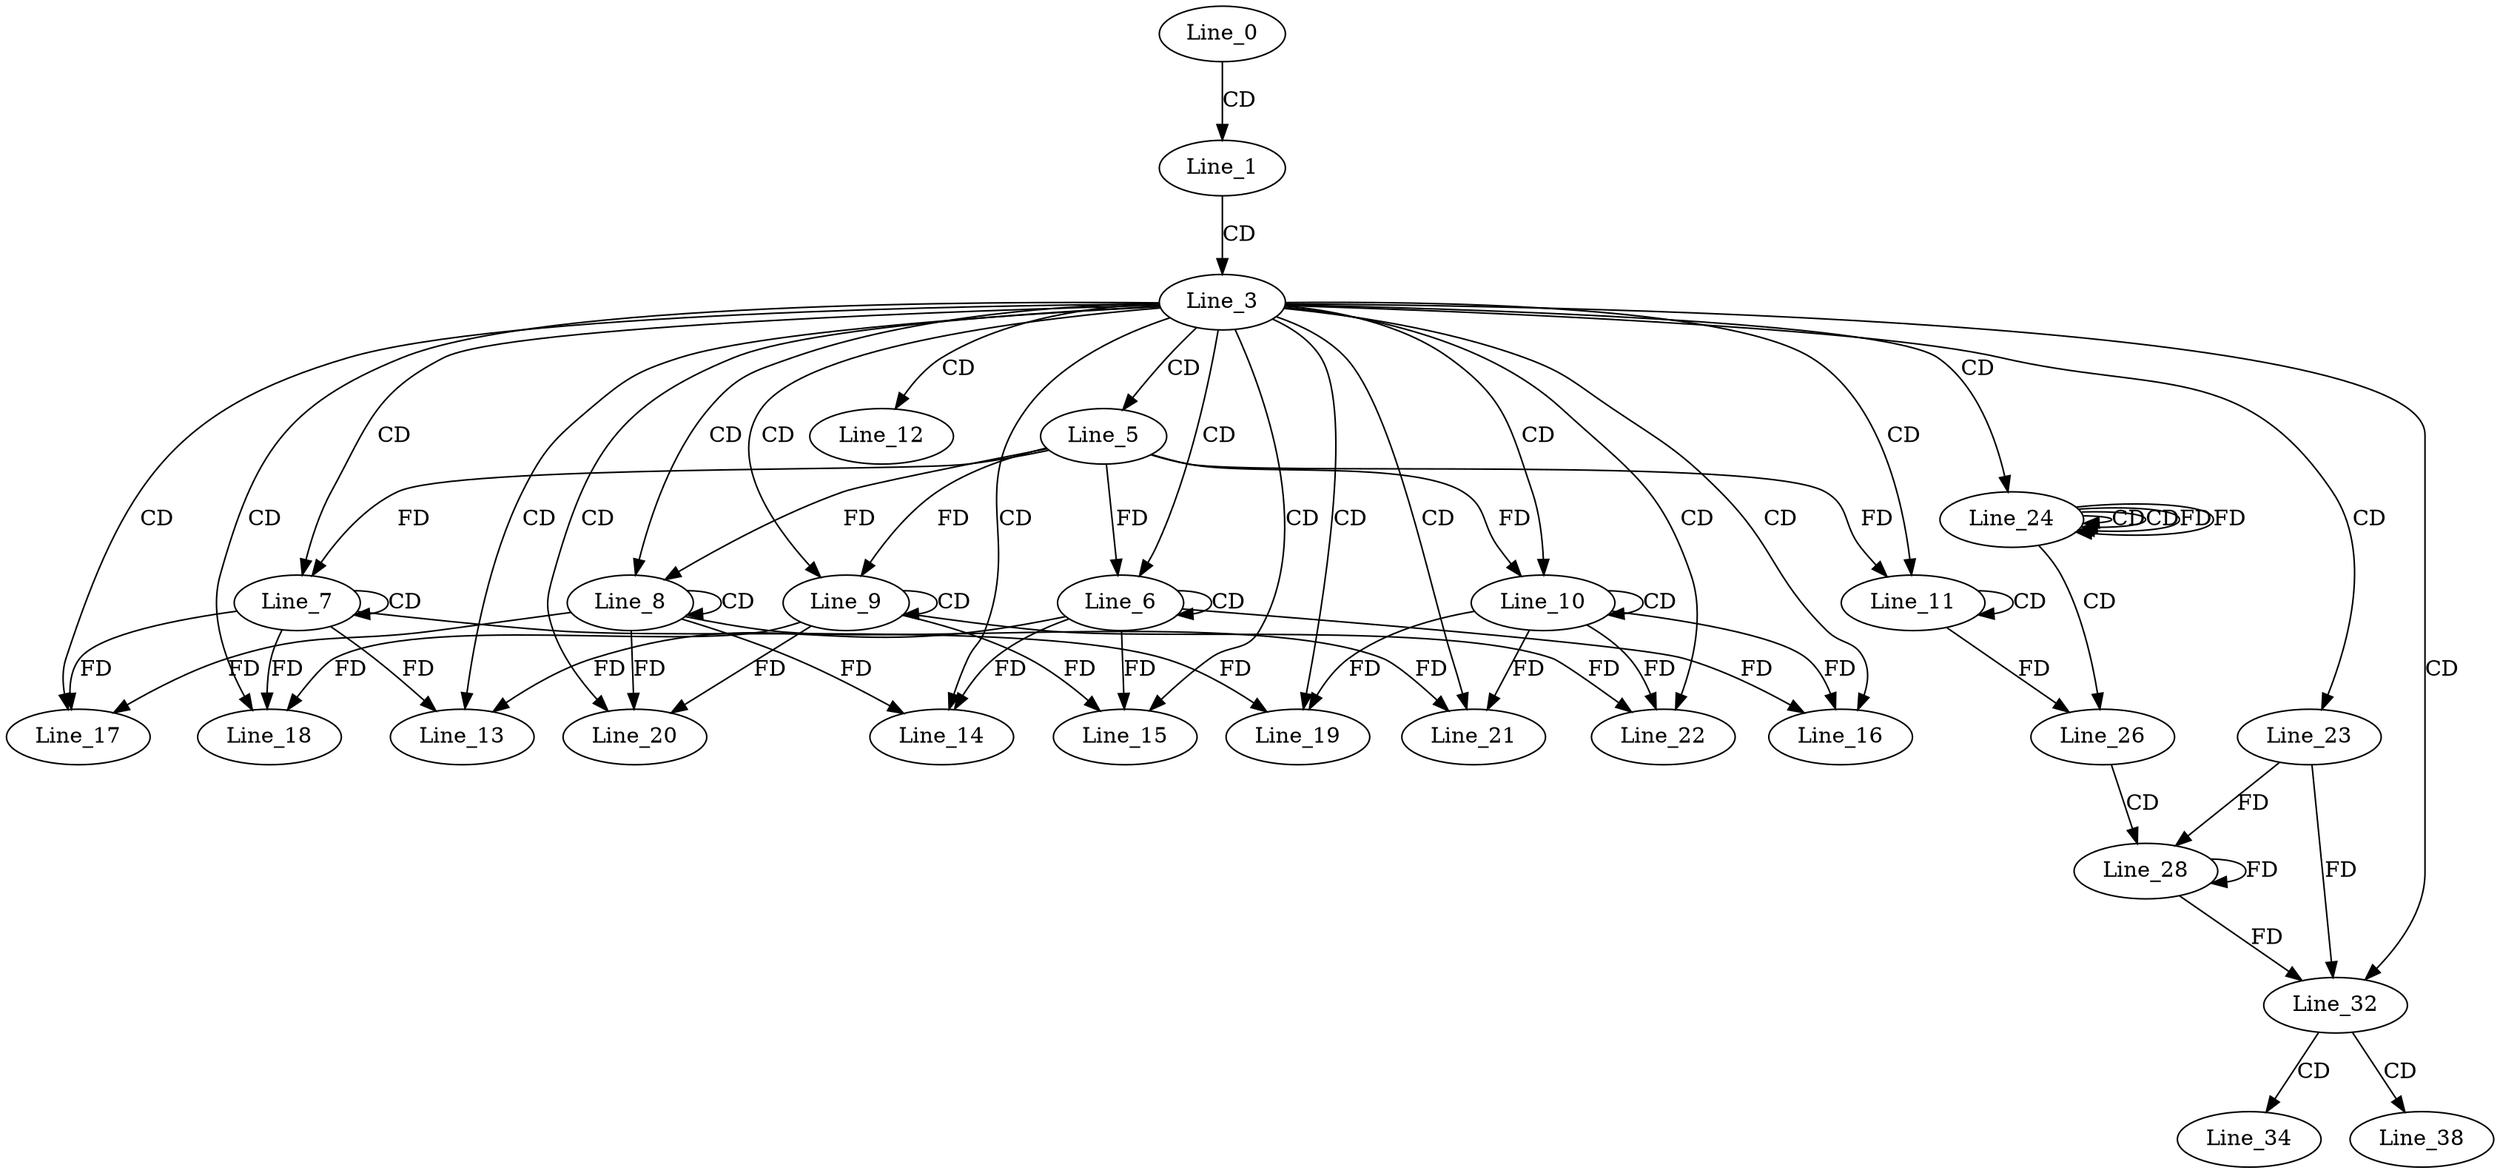 digraph G {
  Line_0;
  Line_1;
  Line_3;
  Line_5;
  Line_6;
  Line_6;
  Line_7;
  Line_7;
  Line_8;
  Line_8;
  Line_9;
  Line_9;
  Line_10;
  Line_10;
  Line_11;
  Line_11;
  Line_12;
  Line_13;
  Line_14;
  Line_15;
  Line_16;
  Line_17;
  Line_18;
  Line_19;
  Line_20;
  Line_21;
  Line_22;
  Line_23;
  Line_24;
  Line_24;
  Line_24;
  Line_26;
  Line_28;
  Line_32;
  Line_34;
  Line_38;
  Line_0 -> Line_1 [ label="CD" ];
  Line_1 -> Line_3 [ label="CD" ];
  Line_3 -> Line_5 [ label="CD" ];
  Line_3 -> Line_6 [ label="CD" ];
  Line_6 -> Line_6 [ label="CD" ];
  Line_5 -> Line_6 [ label="FD" ];
  Line_3 -> Line_7 [ label="CD" ];
  Line_7 -> Line_7 [ label="CD" ];
  Line_5 -> Line_7 [ label="FD" ];
  Line_3 -> Line_8 [ label="CD" ];
  Line_8 -> Line_8 [ label="CD" ];
  Line_5 -> Line_8 [ label="FD" ];
  Line_3 -> Line_9 [ label="CD" ];
  Line_9 -> Line_9 [ label="CD" ];
  Line_5 -> Line_9 [ label="FD" ];
  Line_3 -> Line_10 [ label="CD" ];
  Line_10 -> Line_10 [ label="CD" ];
  Line_5 -> Line_10 [ label="FD" ];
  Line_3 -> Line_11 [ label="CD" ];
  Line_11 -> Line_11 [ label="CD" ];
  Line_5 -> Line_11 [ label="FD" ];
  Line_3 -> Line_12 [ label="CD" ];
  Line_3 -> Line_13 [ label="CD" ];
  Line_7 -> Line_13 [ label="FD" ];
  Line_6 -> Line_13 [ label="FD" ];
  Line_3 -> Line_14 [ label="CD" ];
  Line_8 -> Line_14 [ label="FD" ];
  Line_6 -> Line_14 [ label="FD" ];
  Line_3 -> Line_15 [ label="CD" ];
  Line_9 -> Line_15 [ label="FD" ];
  Line_6 -> Line_15 [ label="FD" ];
  Line_3 -> Line_16 [ label="CD" ];
  Line_10 -> Line_16 [ label="FD" ];
  Line_6 -> Line_16 [ label="FD" ];
  Line_3 -> Line_17 [ label="CD" ];
  Line_8 -> Line_17 [ label="FD" ];
  Line_7 -> Line_17 [ label="FD" ];
  Line_3 -> Line_18 [ label="CD" ];
  Line_9 -> Line_18 [ label="FD" ];
  Line_7 -> Line_18 [ label="FD" ];
  Line_3 -> Line_19 [ label="CD" ];
  Line_10 -> Line_19 [ label="FD" ];
  Line_7 -> Line_19 [ label="FD" ];
  Line_3 -> Line_20 [ label="CD" ];
  Line_9 -> Line_20 [ label="FD" ];
  Line_8 -> Line_20 [ label="FD" ];
  Line_3 -> Line_21 [ label="CD" ];
  Line_10 -> Line_21 [ label="FD" ];
  Line_8 -> Line_21 [ label="FD" ];
  Line_3 -> Line_22 [ label="CD" ];
  Line_10 -> Line_22 [ label="FD" ];
  Line_9 -> Line_22 [ label="FD" ];
  Line_3 -> Line_23 [ label="CD" ];
  Line_3 -> Line_24 [ label="CD" ];
  Line_24 -> Line_24 [ label="CD" ];
  Line_24 -> Line_24 [ label="CD" ];
  Line_24 -> Line_24 [ label="FD" ];
  Line_24 -> Line_26 [ label="CD" ];
  Line_11 -> Line_26 [ label="FD" ];
  Line_26 -> Line_28 [ label="CD" ];
  Line_28 -> Line_28 [ label="FD" ];
  Line_23 -> Line_28 [ label="FD" ];
  Line_3 -> Line_32 [ label="CD" ];
  Line_28 -> Line_32 [ label="FD" ];
  Line_23 -> Line_32 [ label="FD" ];
  Line_32 -> Line_34 [ label="CD" ];
  Line_32 -> Line_38 [ label="CD" ];
  Line_24 -> Line_24 [ label="FD" ];
}
